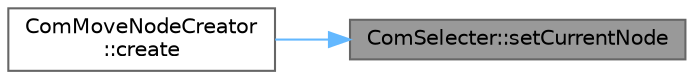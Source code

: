 digraph "ComSelecter::setCurrentNode"
{
 // LATEX_PDF_SIZE
  bgcolor="transparent";
  edge [fontname=Helvetica,fontsize=10,labelfontname=Helvetica,labelfontsize=10];
  node [fontname=Helvetica,fontsize=10,shape=box,height=0.2,width=0.4];
  rankdir="RL";
  Node1 [id="Node000001",label="ComSelecter::setCurrentNode",height=0.2,width=0.4,color="gray40", fillcolor="grey60", style="filled", fontcolor="black",tooltip="現在のノードを設定する"];
  Node1 -> Node2 [id="edge1_Node000001_Node000002",dir="back",color="steelblue1",style="solid",tooltip=" "];
  Node2 [id="Node000002",label="ComMoveNodeCreator\l::create",height=0.2,width=0.4,color="grey40", fillcolor="white", style="filled",URL="$class_com_move_node_creator.html#a49a0609daa16dab9b73f3d2e5ccb7311",tooltip="重心を平行移動したノードを生成する"];
}
